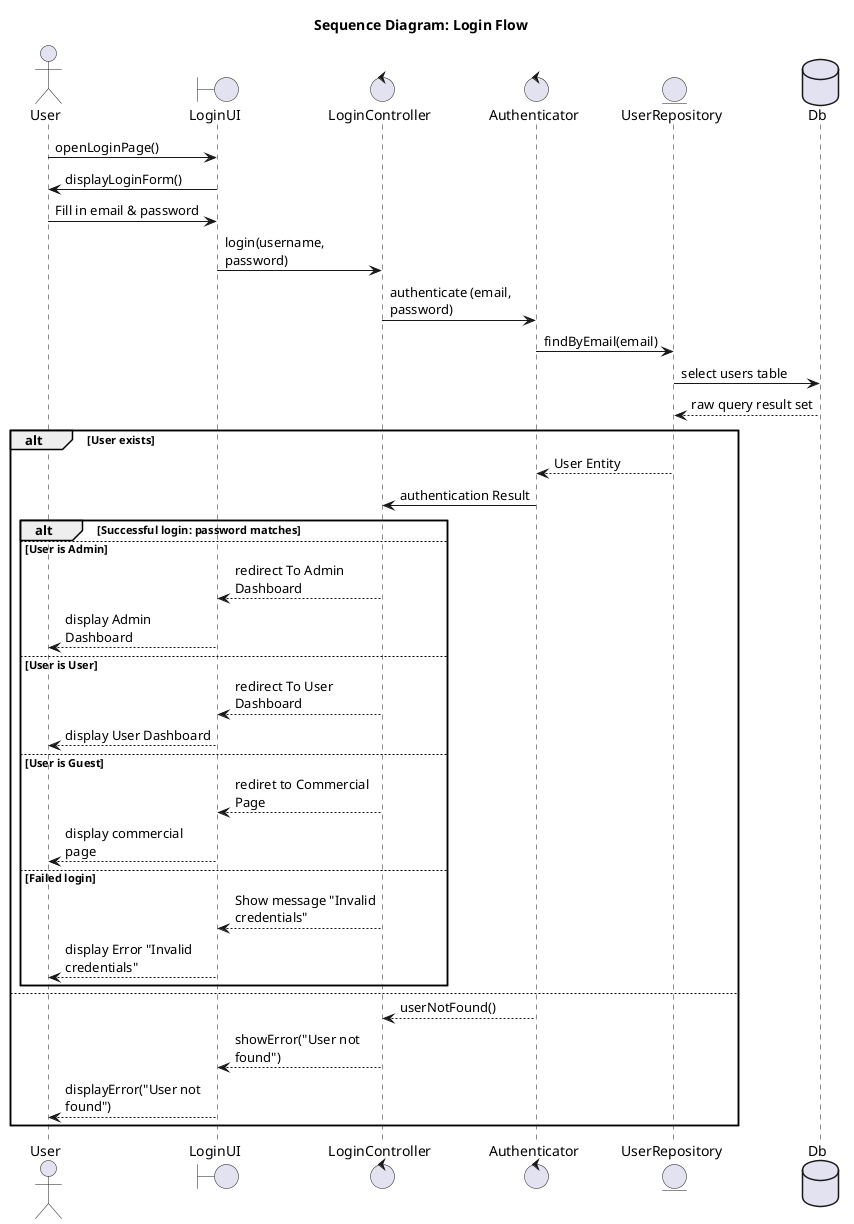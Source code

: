 @startuml login
skinparam wrapMessageWidth 150
title Sequence Diagram: Login Flow
actor User as usr

boundary LoginUI as ui
control LoginController as ct
control Authenticator as auth
entity UserRepository as ur
database Db as db

usr -> ui: openLoginPage()
ui-> usr: displayLoginForm()
usr -> ui : Fill in email & password

ui -> ct : login(username, password)
ct -> auth : authenticate (email, password)
auth -> ur : findByEmail(email)

ur -> db: select users table
db --> ur: raw query result set

alt User exists
    ur --> auth : User Entity
    auth -> ct : authentication Result
    alt Successful login: password matches
    else User is Admin
        ct --> ui : redirect To Admin Dashboard
        ui --> usr : display Admin Dashboard
    else User is User
        ct --> ui : redirect To User Dashboard
        ui --> usr : display User Dashboard
    else User is Guest
        ct --> ui : rediret to Commercial Page
        ui --> usr : display commercial page
    else Failed login
        ct --> ui : Show message "Invalid credentials"
        ui --> usr : display Error "Invalid credentials"
    end
else
    auth --> ct : userNotFound()
    ct --> ui : showError("User not found")
    ui --> usr : displayError("User not found")
end

@enduml